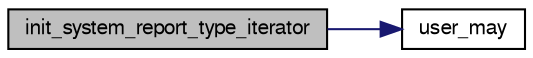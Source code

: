 digraph G
{
  bgcolor="transparent";
  edge [fontname="FreeSans",fontsize="10",labelfontname="FreeSans",labelfontsize="10"];
  node [fontname="FreeSans",fontsize="10",shape=record];
  rankdir=LR;
  Node1 [label="init_system_report_type_iterator",height=0.2,width=0.4,color="black", fillcolor="grey75", style="filled" fontcolor="black"];
  Node1 -> Node2 [color="midnightblue",fontsize="10",style="solid",fontname="FreeSans"];
  Node2 [label="user_may",height=0.2,width=0.4,color="black",URL="$manage_8h.html#abe056c751dd156a61be8677666039d29",tooltip="Test whether a user may perform an operation."];
}
